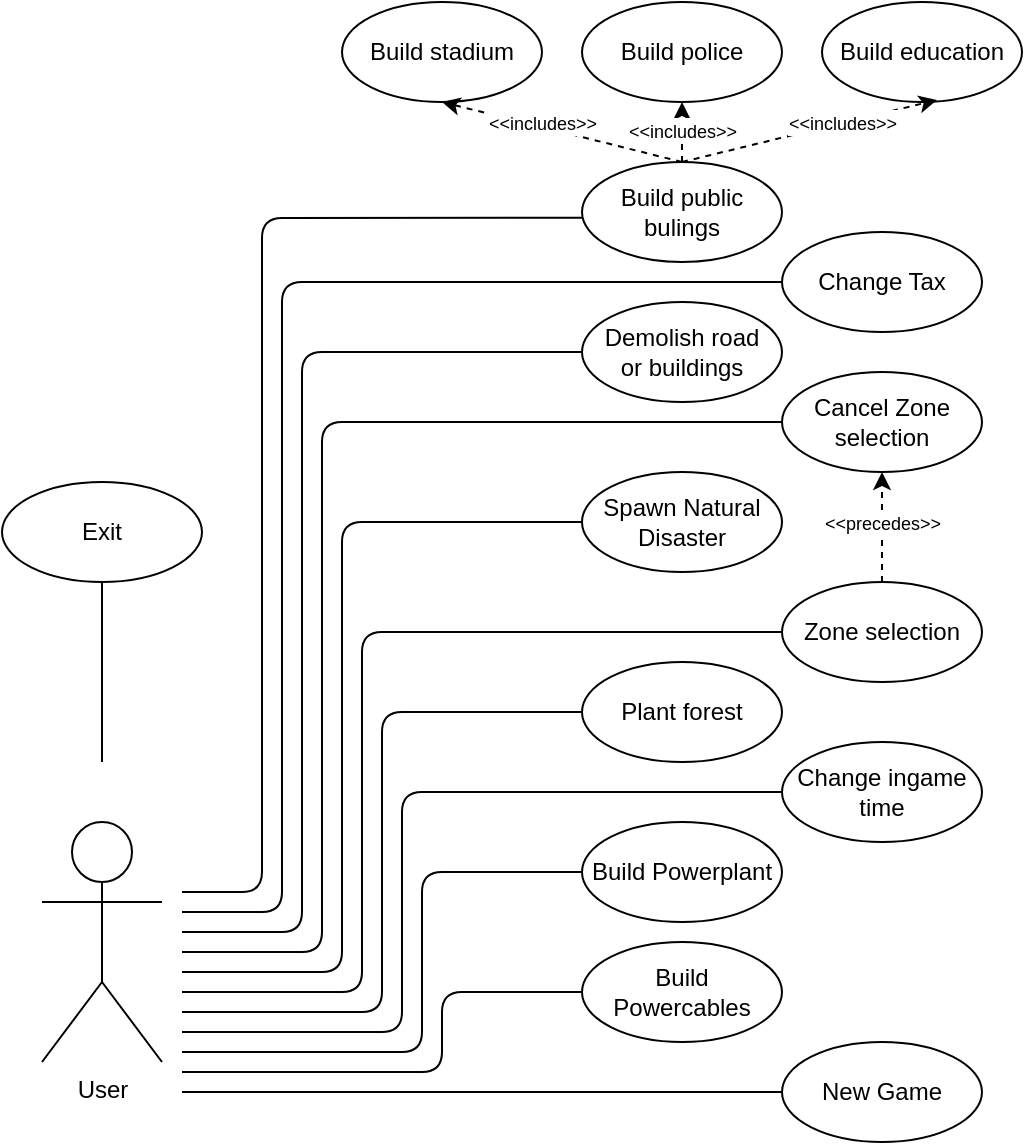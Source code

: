 <mxfile version="21.0.6" type="device"><diagram name="Page-1" id="5r8fjd2-dKv-Mr313BTe"><mxGraphModel dx="1477" dy="533" grid="1" gridSize="10" guides="1" tooltips="1" connect="1" arrows="1" fold="1" page="1" pageScale="1" pageWidth="827" pageHeight="1169" math="0" shadow="0"><root><mxCell id="0"/><mxCell id="1" parent="0"/><mxCell id="LpNjjQqWPBPuRG1UXq3W-1" value="User" style="shape=umlActor;verticalLabelPosition=bottom;verticalAlign=top;html=1;outlineConnect=0;" parent="1" vertex="1"><mxGeometry x="80" y="550" width="60" height="120" as="geometry"/></mxCell><mxCell id="LpNjjQqWPBPuRG1UXq3W-4" value="New Game" style="ellipse;whiteSpace=wrap;html=1;" parent="1" vertex="1"><mxGeometry x="450" y="660" width="100" height="50" as="geometry"/></mxCell><mxCell id="LpNjjQqWPBPuRG1UXq3W-6" value="Zone selection" style="ellipse;whiteSpace=wrap;html=1;" parent="1" vertex="1"><mxGeometry x="450" y="430" width="100" height="50" as="geometry"/></mxCell><mxCell id="LpNjjQqWPBPuRG1UXq3W-8" value="Change Tax" style="ellipse;whiteSpace=wrap;html=1;" parent="1" vertex="1"><mxGeometry x="450" y="255" width="100" height="50" as="geometry"/></mxCell><mxCell id="LpNjjQqWPBPuRG1UXq3W-11" value="Change ingame time" style="ellipse;whiteSpace=wrap;html=1;" parent="1" vertex="1"><mxGeometry x="450" y="510" width="100" height="50" as="geometry"/></mxCell><mxCell id="LpNjjQqWPBPuRG1UXq3W-12" value="Demolish road&lt;br&gt;or buildings" style="ellipse;whiteSpace=wrap;html=1;" parent="1" vertex="1"><mxGeometry x="350" y="290" width="100" height="50" as="geometry"/></mxCell><mxCell id="LpNjjQqWPBPuRG1UXq3W-13" value="Build public bulings" style="ellipse;whiteSpace=wrap;html=1;" parent="1" vertex="1"><mxGeometry x="350" y="220" width="100" height="50" as="geometry"/></mxCell><mxCell id="LpNjjQqWPBPuRG1UXq3W-14" value="Cancel Zone selection" style="ellipse;whiteSpace=wrap;html=1;" parent="1" vertex="1"><mxGeometry x="450" y="325" width="100" height="50" as="geometry"/></mxCell><mxCell id="LpNjjQqWPBPuRG1UXq3W-16" value="Exit" style="ellipse;whiteSpace=wrap;html=1;" parent="1" vertex="1"><mxGeometry x="60" y="380" width="100" height="50" as="geometry"/></mxCell><mxCell id="LpNjjQqWPBPuRG1UXq3W-17" value="" style="endArrow=none;html=1;rounded=0;entryX=0.5;entryY=1;entryDx=0;entryDy=0;endFill=0;" parent="1" target="LpNjjQqWPBPuRG1UXq3W-16" edge="1"><mxGeometry width="50" height="50" relative="1" as="geometry"><mxPoint x="110" y="520" as="sourcePoint"/><mxPoint x="180" y="490" as="targetPoint"/></mxGeometry></mxCell><mxCell id="LpNjjQqWPBPuRG1UXq3W-18" value="" style="endArrow=none;html=1;rounded=0;entryX=0;entryY=0.5;entryDx=0;entryDy=0;" parent="1" target="LpNjjQqWPBPuRG1UXq3W-4" edge="1"><mxGeometry width="50" height="50" relative="1" as="geometry"><mxPoint x="150" y="685" as="sourcePoint"/><mxPoint x="230" y="665" as="targetPoint"/></mxGeometry></mxCell><mxCell id="LpNjjQqWPBPuRG1UXq3W-21" value="" style="endArrow=none;html=1;rounded=1;entryX=0;entryY=0.5;entryDx=0;entryDy=0;" parent="1" target="LpNjjQqWPBPuRG1UXq3W-11" edge="1"><mxGeometry width="50" height="50" relative="1" as="geometry"><mxPoint x="150" y="655" as="sourcePoint"/><mxPoint x="330" y="585" as="targetPoint"/><Array as="points"><mxPoint x="260" y="655"/><mxPoint x="260" y="535"/></Array></mxGeometry></mxCell><mxCell id="LpNjjQqWPBPuRG1UXq3W-23" value="" style="endArrow=none;html=1;rounded=1;entryX=0;entryY=0.5;entryDx=0;entryDy=0;" parent="1" target="LpNjjQqWPBPuRG1UXq3W-6" edge="1"><mxGeometry width="50" height="50" relative="1" as="geometry"><mxPoint x="150" y="635" as="sourcePoint"/><mxPoint x="470" y="500" as="targetPoint"/><Array as="points"><mxPoint x="240" y="635"/><mxPoint x="240" y="455"/></Array></mxGeometry></mxCell><mxCell id="LpNjjQqWPBPuRG1UXq3W-24" value="" style="endArrow=none;html=1;rounded=1;entryX=0;entryY=0.5;entryDx=0;entryDy=0;" parent="1" target="LpNjjQqWPBPuRG1UXq3W-14" edge="1"><mxGeometry width="50" height="50" relative="1" as="geometry"><mxPoint x="150" y="615" as="sourcePoint"/><mxPoint x="520" y="430" as="targetPoint"/><Array as="points"><mxPoint x="220" y="615"/><mxPoint x="220" y="350"/></Array></mxGeometry></mxCell><mxCell id="LpNjjQqWPBPuRG1UXq3W-26" value="" style="endArrow=none;html=1;rounded=1;entryX=0;entryY=0.5;entryDx=0;entryDy=0;" parent="1" target="LpNjjQqWPBPuRG1UXq3W-12" edge="1"><mxGeometry width="50" height="50" relative="1" as="geometry"><mxPoint x="150" y="605" as="sourcePoint"/><mxPoint x="660" y="350" as="targetPoint"/><Array as="points"><mxPoint x="210" y="605"/><mxPoint x="210" y="315"/></Array></mxGeometry></mxCell><mxCell id="LpNjjQqWPBPuRG1UXq3W-27" value="&lt;font style=&quot;font-size: 9px;&quot;&gt;&amp;lt;&amp;lt;precedes&amp;gt;&amp;gt;&lt;/font&gt;" style="endArrow=classic;dashed=1;html=1;rounded=0;exitX=0.5;exitY=0;exitDx=0;exitDy=0;entryX=0.5;entryY=1;entryDx=0;entryDy=0;startArrow=none;startFill=0;endFill=1;" parent="1" source="LpNjjQqWPBPuRG1UXq3W-6" target="LpNjjQqWPBPuRG1UXq3W-14" edge="1"><mxGeometry x="0.091" width="50" height="50" relative="1" as="geometry"><mxPoint x="360" y="510" as="sourcePoint"/><mxPoint x="410" y="460" as="targetPoint"/><Array as="points"/><mxPoint as="offset"/></mxGeometry></mxCell><mxCell id="LpNjjQqWPBPuRG1UXq3W-35" value="" style="endArrow=none;html=1;rounded=1;entryX=0;entryY=0.5;entryDx=0;entryDy=0;" parent="1" target="LpNjjQqWPBPuRG1UXq3W-8" edge="1"><mxGeometry width="50" height="50" relative="1" as="geometry"><mxPoint x="150" y="595" as="sourcePoint"/><mxPoint x="350" y="300" as="targetPoint"/><Array as="points"><mxPoint x="200" y="595"/><mxPoint x="200" y="280"/></Array></mxGeometry></mxCell><mxCell id="LpNjjQqWPBPuRG1UXq3W-36" value="" style="endArrow=none;html=1;rounded=1;entryX=0.004;entryY=0.557;entryDx=0;entryDy=0;entryPerimeter=0;" parent="1" target="LpNjjQqWPBPuRG1UXq3W-13" edge="1"><mxGeometry width="50" height="50" relative="1" as="geometry"><mxPoint x="150" y="585" as="sourcePoint"/><mxPoint x="350" y="285" as="targetPoint"/><Array as="points"><mxPoint x="190" y="585"/><mxPoint x="190" y="248"/></Array></mxGeometry></mxCell><mxCell id="0u2OjaoLLq7RJdTBlj50-1" value="Plant forest" style="ellipse;whiteSpace=wrap;html=1;fontSize=12;" parent="1" vertex="1"><mxGeometry x="350" y="470" width="100" height="50" as="geometry"/></mxCell><mxCell id="0u2OjaoLLq7RJdTBlj50-2" value="" style="endArrow=none;html=1;rounded=1;fontSize=12;" parent="1" target="0u2OjaoLLq7RJdTBlj50-1" edge="1"><mxGeometry width="50" height="50" relative="1" as="geometry"><mxPoint x="150" y="645" as="sourcePoint"/><mxPoint x="450" y="315" as="targetPoint"/><Array as="points"><mxPoint x="250" y="645"/><mxPoint x="250" y="495"/></Array></mxGeometry></mxCell><mxCell id="0u2OjaoLLq7RJdTBlj50-3" value="Build stadium" style="ellipse;whiteSpace=wrap;html=1;fontSize=12;" parent="1" vertex="1"><mxGeometry x="230" y="140" width="100" height="50" as="geometry"/></mxCell><mxCell id="0u2OjaoLLq7RJdTBlj50-4" value="Build police" style="ellipse;whiteSpace=wrap;html=1;fontSize=12;" parent="1" vertex="1"><mxGeometry x="350" y="140" width="100" height="50" as="geometry"/></mxCell><mxCell id="0u2OjaoLLq7RJdTBlj50-5" value="Build education" style="ellipse;whiteSpace=wrap;html=1;fontSize=12;" parent="1" vertex="1"><mxGeometry x="470" y="140" width="100" height="50" as="geometry"/></mxCell><mxCell id="0u2OjaoLLq7RJdTBlj50-6" value="&lt;font style=&quot;font-size: 9px;&quot;&gt;&amp;lt;&amp;lt;includes&amp;gt;&amp;gt;&lt;/font&gt;" style="endArrow=classic;dashed=1;html=1;rounded=0;exitX=0.5;exitY=0;exitDx=0;exitDy=0;startArrow=none;startFill=0;endFill=1;entryX=0.575;entryY=0.98;entryDx=0;entryDy=0;entryPerimeter=0;" parent="1" source="LpNjjQqWPBPuRG1UXq3W-13" target="0u2OjaoLLq7RJdTBlj50-5" edge="1"><mxGeometry x="0.257" y="1" width="50" height="50" relative="1" as="geometry"><mxPoint x="449.52" y="235" as="sourcePoint"/><mxPoint x="500" y="190" as="targetPoint"/><Array as="points"/><mxPoint as="offset"/></mxGeometry></mxCell><mxCell id="0u2OjaoLLq7RJdTBlj50-7" value="&lt;font style=&quot;font-size: 9px;&quot;&gt;&amp;lt;&amp;lt;includes&amp;gt;&amp;gt;&lt;/font&gt;" style="endArrow=classic;dashed=1;html=1;rounded=0;exitX=0.5;exitY=0;exitDx=0;exitDy=0;startArrow=none;startFill=0;endFill=1;entryX=0.5;entryY=1;entryDx=0;entryDy=0;" parent="1" source="LpNjjQqWPBPuRG1UXq3W-13" target="0u2OjaoLLq7RJdTBlj50-3" edge="1"><mxGeometry x="0.176" y="-2" width="50" height="50" relative="1" as="geometry"><mxPoint x="290" y="220" as="sourcePoint"/><mxPoint x="300" y="190" as="targetPoint"/><Array as="points"/><mxPoint as="offset"/></mxGeometry></mxCell><mxCell id="0u2OjaoLLq7RJdTBlj50-8" value="&lt;font style=&quot;font-size: 9px;&quot;&gt;&amp;lt;&amp;lt;includes&amp;gt;&amp;gt;&lt;/font&gt;" style="endArrow=classic;dashed=1;html=1;rounded=0;exitX=0.5;exitY=0;exitDx=0;exitDy=0;startArrow=none;startFill=0;endFill=1;" parent="1" source="LpNjjQqWPBPuRG1UXq3W-13" edge="1"><mxGeometry x="0.091" width="50" height="50" relative="1" as="geometry"><mxPoint x="420" y="240" as="sourcePoint"/><mxPoint x="400" y="190" as="targetPoint"/><Array as="points"/><mxPoint as="offset"/></mxGeometry></mxCell><mxCell id="0u2OjaoLLq7RJdTBlj50-10" value="Spawn Natural Disaster" style="ellipse;whiteSpace=wrap;html=1;" parent="1" vertex="1"><mxGeometry x="350" y="375" width="100" height="50" as="geometry"/></mxCell><mxCell id="0u2OjaoLLq7RJdTBlj50-11" value="" style="endArrow=none;html=1;rounded=1;entryX=0;entryY=0.5;entryDx=0;entryDy=0;" parent="1" target="0u2OjaoLLq7RJdTBlj50-10" edge="1"><mxGeometry width="50" height="50" relative="1" as="geometry"><mxPoint x="150" y="625" as="sourcePoint"/><mxPoint x="420" y="480" as="targetPoint"/><Array as="points"><mxPoint x="230" y="625"/><mxPoint x="230" y="400"/></Array></mxGeometry></mxCell><mxCell id="0u2OjaoLLq7RJdTBlj50-13" value="Build Powerplant" style="ellipse;whiteSpace=wrap;html=1;" parent="1" vertex="1"><mxGeometry x="350" y="550" width="100" height="50" as="geometry"/></mxCell><mxCell id="0u2OjaoLLq7RJdTBlj50-15" value="Build Powercables" style="ellipse;whiteSpace=wrap;html=1;" parent="1" vertex="1"><mxGeometry x="350" y="610" width="100" height="50" as="geometry"/></mxCell><mxCell id="0u2OjaoLLq7RJdTBlj50-16" value="" style="endArrow=none;html=1;rounded=1;entryX=0;entryY=0.5;entryDx=0;entryDy=0;" parent="1" target="0u2OjaoLLq7RJdTBlj50-13" edge="1"><mxGeometry width="50" height="50" relative="1" as="geometry"><mxPoint x="150" y="665" as="sourcePoint"/><mxPoint x="460" y="545" as="targetPoint"/><Array as="points"><mxPoint x="270" y="665"/><mxPoint x="270" y="575"/></Array></mxGeometry></mxCell><mxCell id="0u2OjaoLLq7RJdTBlj50-18" value="" style="endArrow=none;html=1;rounded=1;entryX=0;entryY=0.5;entryDx=0;entryDy=0;" parent="1" target="0u2OjaoLLq7RJdTBlj50-15" edge="1"><mxGeometry width="50" height="50" relative="1" as="geometry"><mxPoint x="150" y="675" as="sourcePoint"/><mxPoint x="360" y="585" as="targetPoint"/><Array as="points"><mxPoint x="280" y="675"/><mxPoint x="280" y="635"/></Array></mxGeometry></mxCell></root></mxGraphModel></diagram></mxfile>